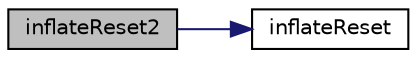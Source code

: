 digraph G
{
  edge [fontname="Helvetica",fontsize="10",labelfontname="Helvetica",labelfontsize="10"];
  node [fontname="Helvetica",fontsize="10",shape=record];
  rankdir="LR";
  Node1 [label="inflateReset2",height=0.2,width=0.4,color="black", fillcolor="grey75", style="filled" fontcolor="black"];
  Node1 -> Node2 [color="midnightblue",fontsize="10",style="solid",fontname="Helvetica"];
  Node2 [label="inflateReset",height=0.2,width=0.4,color="black", fillcolor="white", style="filled",URL="$inflate_8c.html#adb02c2100f9179f4075b220395b1553c"];
}
